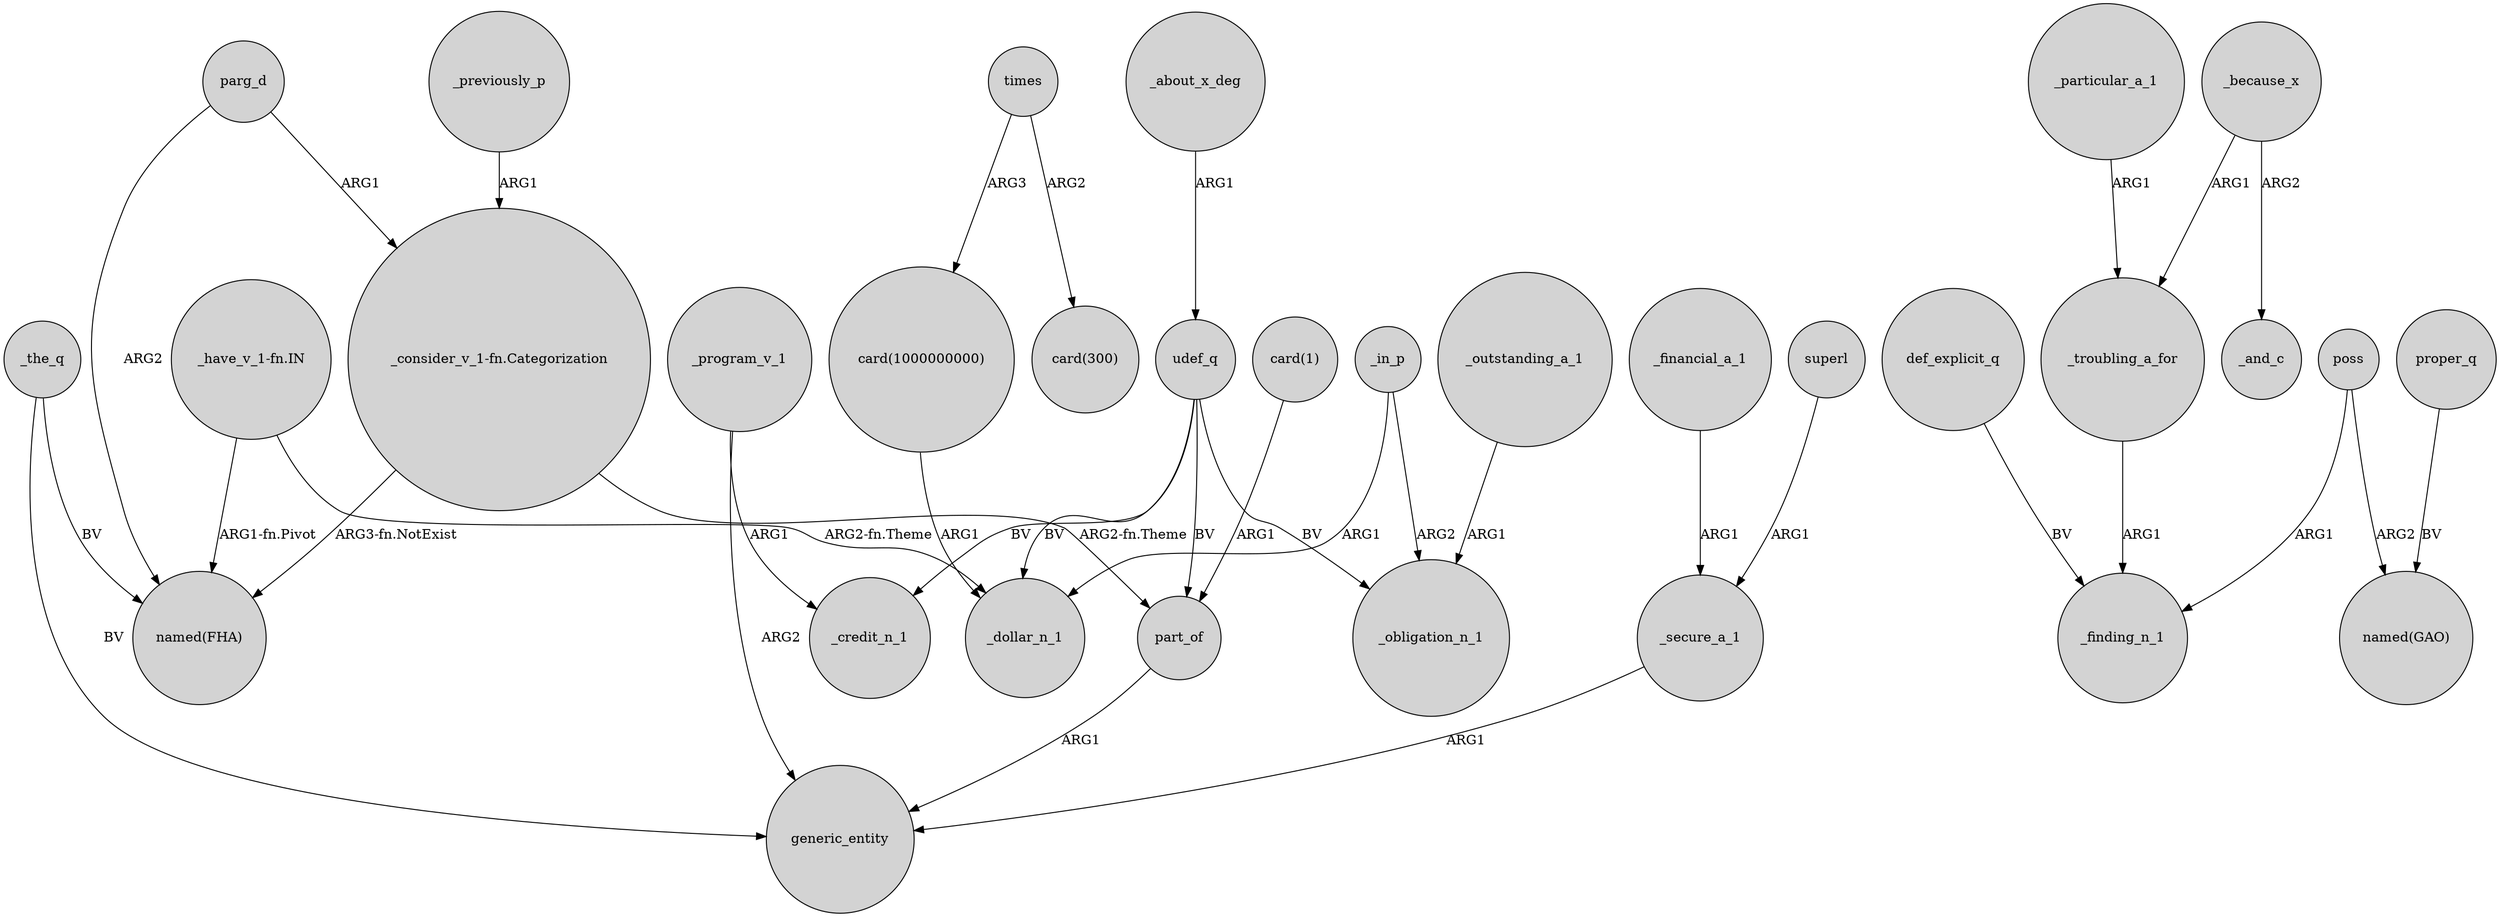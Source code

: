 digraph {
	node [shape=circle style=filled]
	_the_q -> generic_entity [label=BV]
	udef_q -> part_of [label=BV]
	poss -> _finding_n_1 [label=ARG1]
	udef_q -> _credit_n_1 [label=BV]
	"_have_v_1-fn.IN" -> "named(FHA)" [label="ARG1-fn.Pivot"]
	_the_q -> "named(FHA)" [label=BV]
	_previously_p -> "_consider_v_1-fn.Categorization" [label=ARG1]
	parg_d -> "_consider_v_1-fn.Categorization" [label=ARG1]
	proper_q -> "named(GAO)" [label=BV]
	_in_p -> _obligation_n_1 [label=ARG2]
	_program_v_1 -> _credit_n_1 [label=ARG1]
	times -> "card(300)" [label=ARG2]
	_about_x_deg -> udef_q [label=ARG1]
	part_of -> generic_entity [label=ARG1]
	times -> "card(1000000000)" [label=ARG3]
	def_explicit_q -> _finding_n_1 [label=BV]
	_because_x -> _troubling_a_for [label=ARG1]
	_program_v_1 -> generic_entity [label=ARG2]
	_secure_a_1 -> generic_entity [label=ARG1]
	_financial_a_1 -> _secure_a_1 [label=ARG1]
	_outstanding_a_1 -> _obligation_n_1 [label=ARG1]
	"_consider_v_1-fn.Categorization" -> part_of [label="ARG2-fn.Theme"]
	udef_q -> _obligation_n_1 [label=BV]
	"card(1)" -> part_of [label=ARG1]
	parg_d -> "named(FHA)" [label=ARG2]
	_in_p -> _dollar_n_1 [label=ARG1]
	_troubling_a_for -> _finding_n_1 [label=ARG1]
	"_have_v_1-fn.IN" -> _dollar_n_1 [label="ARG2-fn.Theme"]
	"_consider_v_1-fn.Categorization" -> "named(FHA)" [label="ARG3-fn.NotExist"]
	superl -> _secure_a_1 [label=ARG1]
	"card(1000000000)" -> _dollar_n_1 [label=ARG1]
	poss -> "named(GAO)" [label=ARG2]
	udef_q -> _dollar_n_1 [label=BV]
	_particular_a_1 -> _troubling_a_for [label=ARG1]
	_because_x -> _and_c [label=ARG2]
}
